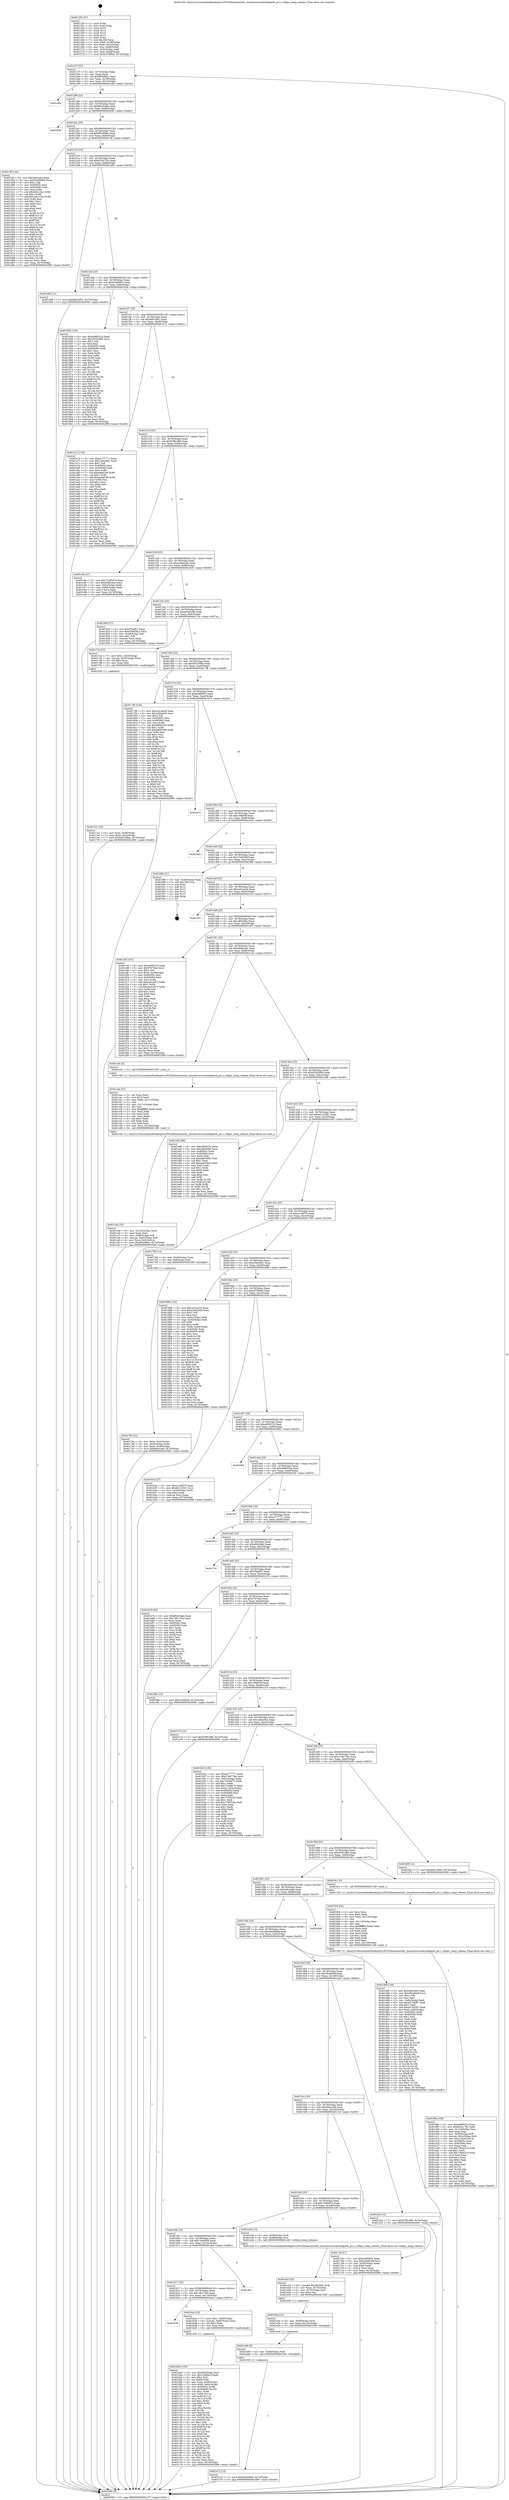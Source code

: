 digraph "0x401250" {
  label = "0x401250 (/mnt/c/Users/mathe/Desktop/tcc/POCII/binaries/extr_linuxdriverswatchdogwdt_pci.c_wdtpci_temp_release_Final-ollvm.out::main(0))"
  labelloc = "t"
  node[shape=record]

  Entry [label="",width=0.3,height=0.3,shape=circle,fillcolor=black,style=filled]
  "0x40127f" [label="{
     0x40127f [23]\l
     | [instrs]\l
     &nbsp;&nbsp;0x40127f \<+3\>: mov -0x74(%rbp),%eax\l
     &nbsp;&nbsp;0x401282 \<+2\>: mov %eax,%ecx\l
     &nbsp;&nbsp;0x401284 \<+6\>: sub $0x80f29091,%ecx\l
     &nbsp;&nbsp;0x40128a \<+3\>: mov %eax,-0x78(%rbp)\l
     &nbsp;&nbsp;0x40128d \<+3\>: mov %ecx,-0x7c(%rbp)\l
     &nbsp;&nbsp;0x401290 \<+6\>: je 0000000000401e8a \<main+0xc3a\>\l
  }"]
  "0x401e8a" [label="{
     0x401e8a\l
  }", style=dashed]
  "0x401296" [label="{
     0x401296 [22]\l
     | [instrs]\l
     &nbsp;&nbsp;0x401296 \<+5\>: jmp 000000000040129b \<main+0x4b\>\l
     &nbsp;&nbsp;0x40129b \<+3\>: mov -0x78(%rbp),%eax\l
     &nbsp;&nbsp;0x40129e \<+5\>: sub $0x86245abe,%eax\l
     &nbsp;&nbsp;0x4012a3 \<+3\>: mov %eax,-0x80(%rbp)\l
     &nbsp;&nbsp;0x4012a6 \<+6\>: je 000000000040203b \<main+0xdeb\>\l
  }"]
  Exit [label="",width=0.3,height=0.3,shape=circle,fillcolor=black,style=filled,peripheries=2]
  "0x40203b" [label="{
     0x40203b\l
  }", style=dashed]
  "0x4012ac" [label="{
     0x4012ac [25]\l
     | [instrs]\l
     &nbsp;&nbsp;0x4012ac \<+5\>: jmp 00000000004012b1 \<main+0x61\>\l
     &nbsp;&nbsp;0x4012b1 \<+3\>: mov -0x78(%rbp),%eax\l
     &nbsp;&nbsp;0x4012b4 \<+5\>: sub $0x8f3a096a,%eax\l
     &nbsp;&nbsp;0x4012b9 \<+6\>: mov %eax,-0x84(%rbp)\l
     &nbsp;&nbsp;0x4012bf \<+6\>: je 0000000000401cff \<main+0xaaf\>\l
  }"]
  "0x401e72" [label="{
     0x401e72 [12]\l
     | [instrs]\l
     &nbsp;&nbsp;0x401e72 \<+7\>: movl $0xd556306b,-0x74(%rbp)\l
     &nbsp;&nbsp;0x401e79 \<+5\>: jmp 0000000000402090 \<main+0xe40\>\l
  }"]
  "0x401cff" [label="{
     0x401cff [144]\l
     | [instrs]\l
     &nbsp;&nbsp;0x401cff \<+5\>: mov $0x3efc2ed4,%eax\l
     &nbsp;&nbsp;0x401d04 \<+5\>: mov $0x43e09b68,%ecx\l
     &nbsp;&nbsp;0x401d09 \<+2\>: mov $0x1,%dl\l
     &nbsp;&nbsp;0x401d0b \<+7\>: mov 0x40505c,%esi\l
     &nbsp;&nbsp;0x401d12 \<+7\>: mov 0x405060,%edi\l
     &nbsp;&nbsp;0x401d19 \<+3\>: mov %esi,%r8d\l
     &nbsp;&nbsp;0x401d1c \<+7\>: sub $0x24b1c2ec,%r8d\l
     &nbsp;&nbsp;0x401d23 \<+4\>: sub $0x1,%r8d\l
     &nbsp;&nbsp;0x401d27 \<+7\>: add $0x24b1c2ec,%r8d\l
     &nbsp;&nbsp;0x401d2e \<+4\>: imul %r8d,%esi\l
     &nbsp;&nbsp;0x401d32 \<+3\>: and $0x1,%esi\l
     &nbsp;&nbsp;0x401d35 \<+3\>: cmp $0x0,%esi\l
     &nbsp;&nbsp;0x401d38 \<+4\>: sete %r9b\l
     &nbsp;&nbsp;0x401d3c \<+3\>: cmp $0xa,%edi\l
     &nbsp;&nbsp;0x401d3f \<+4\>: setl %r10b\l
     &nbsp;&nbsp;0x401d43 \<+3\>: mov %r9b,%r11b\l
     &nbsp;&nbsp;0x401d46 \<+4\>: xor $0xff,%r11b\l
     &nbsp;&nbsp;0x401d4a \<+3\>: mov %r10b,%bl\l
     &nbsp;&nbsp;0x401d4d \<+3\>: xor $0xff,%bl\l
     &nbsp;&nbsp;0x401d50 \<+3\>: xor $0x1,%dl\l
     &nbsp;&nbsp;0x401d53 \<+3\>: mov %r11b,%r14b\l
     &nbsp;&nbsp;0x401d56 \<+4\>: and $0xff,%r14b\l
     &nbsp;&nbsp;0x401d5a \<+3\>: and %dl,%r9b\l
     &nbsp;&nbsp;0x401d5d \<+3\>: mov %bl,%r15b\l
     &nbsp;&nbsp;0x401d60 \<+4\>: and $0xff,%r15b\l
     &nbsp;&nbsp;0x401d64 \<+3\>: and %dl,%r10b\l
     &nbsp;&nbsp;0x401d67 \<+3\>: or %r9b,%r14b\l
     &nbsp;&nbsp;0x401d6a \<+3\>: or %r10b,%r15b\l
     &nbsp;&nbsp;0x401d6d \<+3\>: xor %r15b,%r14b\l
     &nbsp;&nbsp;0x401d70 \<+3\>: or %bl,%r11b\l
     &nbsp;&nbsp;0x401d73 \<+4\>: xor $0xff,%r11b\l
     &nbsp;&nbsp;0x401d77 \<+3\>: or $0x1,%dl\l
     &nbsp;&nbsp;0x401d7a \<+3\>: and %dl,%r11b\l
     &nbsp;&nbsp;0x401d7d \<+3\>: or %r11b,%r14b\l
     &nbsp;&nbsp;0x401d80 \<+4\>: test $0x1,%r14b\l
     &nbsp;&nbsp;0x401d84 \<+3\>: cmovne %ecx,%eax\l
     &nbsp;&nbsp;0x401d87 \<+3\>: mov %eax,-0x74(%rbp)\l
     &nbsp;&nbsp;0x401d8a \<+5\>: jmp 0000000000402090 \<main+0xe40\>\l
  }"]
  "0x4012c5" [label="{
     0x4012c5 [25]\l
     | [instrs]\l
     &nbsp;&nbsp;0x4012c5 \<+5\>: jmp 00000000004012ca \<main+0x7a\>\l
     &nbsp;&nbsp;0x4012ca \<+3\>: mov -0x78(%rbp),%eax\l
     &nbsp;&nbsp;0x4012cd \<+5\>: sub $0x923e17bc,%eax\l
     &nbsp;&nbsp;0x4012d2 \<+6\>: mov %eax,-0x88(%rbp)\l
     &nbsp;&nbsp;0x4012d8 \<+6\>: je 0000000000401a66 \<main+0x816\>\l
  }"]
  "0x401e69" [label="{
     0x401e69 [9]\l
     | [instrs]\l
     &nbsp;&nbsp;0x401e69 \<+4\>: mov -0x68(%rbp),%rdi\l
     &nbsp;&nbsp;0x401e6d \<+5\>: call 0000000000401030 \<free@plt\>\l
     | [calls]\l
     &nbsp;&nbsp;0x401030 \{1\} (unknown)\l
  }"]
  "0x401a66" [label="{
     0x401a66 [12]\l
     | [instrs]\l
     &nbsp;&nbsp;0x401a66 \<+7\>: movl $0x96916f01,-0x74(%rbp)\l
     &nbsp;&nbsp;0x401a6d \<+5\>: jmp 0000000000402090 \<main+0xe40\>\l
  }"]
  "0x4012de" [label="{
     0x4012de [25]\l
     | [instrs]\l
     &nbsp;&nbsp;0x4012de \<+5\>: jmp 00000000004012e3 \<main+0x93\>\l
     &nbsp;&nbsp;0x4012e3 \<+3\>: mov -0x78(%rbp),%eax\l
     &nbsp;&nbsp;0x4012e6 \<+5\>: sub $0x954658c3,%eax\l
     &nbsp;&nbsp;0x4012eb \<+6\>: mov %eax,-0x8c(%rbp)\l
     &nbsp;&nbsp;0x4012f1 \<+6\>: je 000000000040193b \<main+0x6eb\>\l
  }"]
  "0x401e5a" [label="{
     0x401e5a [15]\l
     | [instrs]\l
     &nbsp;&nbsp;0x401e5a \<+4\>: mov -0x58(%rbp),%rdi\l
     &nbsp;&nbsp;0x401e5e \<+6\>: mov %eax,-0x124(%rbp)\l
     &nbsp;&nbsp;0x401e64 \<+5\>: call 0000000000401030 \<free@plt\>\l
     | [calls]\l
     &nbsp;&nbsp;0x401030 \{1\} (unknown)\l
  }"]
  "0x40193b" [label="{
     0x40193b [134]\l
     | [instrs]\l
     &nbsp;&nbsp;0x40193b \<+5\>: mov $0xeb89552a,%eax\l
     &nbsp;&nbsp;0x401940 \<+5\>: mov $0x39301d83,%ecx\l
     &nbsp;&nbsp;0x401945 \<+2\>: mov $0x1,%dl\l
     &nbsp;&nbsp;0x401947 \<+2\>: xor %esi,%esi\l
     &nbsp;&nbsp;0x401949 \<+7\>: mov 0x40505c,%edi\l
     &nbsp;&nbsp;0x401950 \<+8\>: mov 0x405060,%r8d\l
     &nbsp;&nbsp;0x401958 \<+3\>: sub $0x1,%esi\l
     &nbsp;&nbsp;0x40195b \<+3\>: mov %edi,%r9d\l
     &nbsp;&nbsp;0x40195e \<+3\>: add %esi,%r9d\l
     &nbsp;&nbsp;0x401961 \<+4\>: imul %r9d,%edi\l
     &nbsp;&nbsp;0x401965 \<+3\>: and $0x1,%edi\l
     &nbsp;&nbsp;0x401968 \<+3\>: cmp $0x0,%edi\l
     &nbsp;&nbsp;0x40196b \<+4\>: sete %r10b\l
     &nbsp;&nbsp;0x40196f \<+4\>: cmp $0xa,%r8d\l
     &nbsp;&nbsp;0x401973 \<+4\>: setl %r11b\l
     &nbsp;&nbsp;0x401977 \<+3\>: mov %r10b,%bl\l
     &nbsp;&nbsp;0x40197a \<+3\>: xor $0xff,%bl\l
     &nbsp;&nbsp;0x40197d \<+3\>: mov %r11b,%r14b\l
     &nbsp;&nbsp;0x401980 \<+4\>: xor $0xff,%r14b\l
     &nbsp;&nbsp;0x401984 \<+3\>: xor $0x0,%dl\l
     &nbsp;&nbsp;0x401987 \<+3\>: mov %bl,%r15b\l
     &nbsp;&nbsp;0x40198a \<+4\>: and $0x0,%r15b\l
     &nbsp;&nbsp;0x40198e \<+3\>: and %dl,%r10b\l
     &nbsp;&nbsp;0x401991 \<+3\>: mov %r14b,%r12b\l
     &nbsp;&nbsp;0x401994 \<+4\>: and $0x0,%r12b\l
     &nbsp;&nbsp;0x401998 \<+3\>: and %dl,%r11b\l
     &nbsp;&nbsp;0x40199b \<+3\>: or %r10b,%r15b\l
     &nbsp;&nbsp;0x40199e \<+3\>: or %r11b,%r12b\l
     &nbsp;&nbsp;0x4019a1 \<+3\>: xor %r12b,%r15b\l
     &nbsp;&nbsp;0x4019a4 \<+3\>: or %r14b,%bl\l
     &nbsp;&nbsp;0x4019a7 \<+3\>: xor $0xff,%bl\l
     &nbsp;&nbsp;0x4019aa \<+3\>: or $0x0,%dl\l
     &nbsp;&nbsp;0x4019ad \<+2\>: and %dl,%bl\l
     &nbsp;&nbsp;0x4019af \<+3\>: or %bl,%r15b\l
     &nbsp;&nbsp;0x4019b2 \<+4\>: test $0x1,%r15b\l
     &nbsp;&nbsp;0x4019b6 \<+3\>: cmovne %ecx,%eax\l
     &nbsp;&nbsp;0x4019b9 \<+3\>: mov %eax,-0x74(%rbp)\l
     &nbsp;&nbsp;0x4019bc \<+5\>: jmp 0000000000402090 \<main+0xe40\>\l
  }"]
  "0x4012f7" [label="{
     0x4012f7 [25]\l
     | [instrs]\l
     &nbsp;&nbsp;0x4012f7 \<+5\>: jmp 00000000004012fc \<main+0xac\>\l
     &nbsp;&nbsp;0x4012fc \<+3\>: mov -0x78(%rbp),%eax\l
     &nbsp;&nbsp;0x4012ff \<+5\>: sub $0x96916f01,%eax\l
     &nbsp;&nbsp;0x401304 \<+6\>: mov %eax,-0x90(%rbp)\l
     &nbsp;&nbsp;0x40130a \<+6\>: je 0000000000401a72 \<main+0x822\>\l
  }"]
  "0x401e43" [label="{
     0x401e43 [23]\l
     | [instrs]\l
     &nbsp;&nbsp;0x401e43 \<+10\>: movabs $0x4030b6,%rdi\l
     &nbsp;&nbsp;0x401e4d \<+3\>: mov %eax,-0x70(%rbp)\l
     &nbsp;&nbsp;0x401e50 \<+3\>: mov -0x70(%rbp),%esi\l
     &nbsp;&nbsp;0x401e53 \<+2\>: mov $0x0,%al\l
     &nbsp;&nbsp;0x401e55 \<+5\>: call 0000000000401040 \<printf@plt\>\l
     | [calls]\l
     &nbsp;&nbsp;0x401040 \{1\} (unknown)\l
  }"]
  "0x401a72" [label="{
     0x401a72 [144]\l
     | [instrs]\l
     &nbsp;&nbsp;0x401a72 \<+5\>: mov $0xec777771,%eax\l
     &nbsp;&nbsp;0x401a77 \<+5\>: mov $0x1a82e0e2,%ecx\l
     &nbsp;&nbsp;0x401a7c \<+2\>: mov $0x1,%dl\l
     &nbsp;&nbsp;0x401a7e \<+7\>: mov 0x40505c,%esi\l
     &nbsp;&nbsp;0x401a85 \<+7\>: mov 0x405060,%edi\l
     &nbsp;&nbsp;0x401a8c \<+3\>: mov %esi,%r8d\l
     &nbsp;&nbsp;0x401a8f \<+7\>: sub $0xadeaf1e8,%r8d\l
     &nbsp;&nbsp;0x401a96 \<+4\>: sub $0x1,%r8d\l
     &nbsp;&nbsp;0x401a9a \<+7\>: add $0xadeaf1e8,%r8d\l
     &nbsp;&nbsp;0x401aa1 \<+4\>: imul %r8d,%esi\l
     &nbsp;&nbsp;0x401aa5 \<+3\>: and $0x1,%esi\l
     &nbsp;&nbsp;0x401aa8 \<+3\>: cmp $0x0,%esi\l
     &nbsp;&nbsp;0x401aab \<+4\>: sete %r9b\l
     &nbsp;&nbsp;0x401aaf \<+3\>: cmp $0xa,%edi\l
     &nbsp;&nbsp;0x401ab2 \<+4\>: setl %r10b\l
     &nbsp;&nbsp;0x401ab6 \<+3\>: mov %r9b,%r11b\l
     &nbsp;&nbsp;0x401ab9 \<+4\>: xor $0xff,%r11b\l
     &nbsp;&nbsp;0x401abd \<+3\>: mov %r10b,%bl\l
     &nbsp;&nbsp;0x401ac0 \<+3\>: xor $0xff,%bl\l
     &nbsp;&nbsp;0x401ac3 \<+3\>: xor $0x1,%dl\l
     &nbsp;&nbsp;0x401ac6 \<+3\>: mov %r11b,%r14b\l
     &nbsp;&nbsp;0x401ac9 \<+4\>: and $0xff,%r14b\l
     &nbsp;&nbsp;0x401acd \<+3\>: and %dl,%r9b\l
     &nbsp;&nbsp;0x401ad0 \<+3\>: mov %bl,%r15b\l
     &nbsp;&nbsp;0x401ad3 \<+4\>: and $0xff,%r15b\l
     &nbsp;&nbsp;0x401ad7 \<+3\>: and %dl,%r10b\l
     &nbsp;&nbsp;0x401ada \<+3\>: or %r9b,%r14b\l
     &nbsp;&nbsp;0x401add \<+3\>: or %r10b,%r15b\l
     &nbsp;&nbsp;0x401ae0 \<+3\>: xor %r15b,%r14b\l
     &nbsp;&nbsp;0x401ae3 \<+3\>: or %bl,%r11b\l
     &nbsp;&nbsp;0x401ae6 \<+4\>: xor $0xff,%r11b\l
     &nbsp;&nbsp;0x401aea \<+3\>: or $0x1,%dl\l
     &nbsp;&nbsp;0x401aed \<+3\>: and %dl,%r11b\l
     &nbsp;&nbsp;0x401af0 \<+3\>: or %r11b,%r14b\l
     &nbsp;&nbsp;0x401af3 \<+4\>: test $0x1,%r14b\l
     &nbsp;&nbsp;0x401af7 \<+3\>: cmovne %ecx,%eax\l
     &nbsp;&nbsp;0x401afa \<+3\>: mov %eax,-0x74(%rbp)\l
     &nbsp;&nbsp;0x401afd \<+5\>: jmp 0000000000402090 \<main+0xe40\>\l
  }"]
  "0x401310" [label="{
     0x401310 [25]\l
     | [instrs]\l
     &nbsp;&nbsp;0x401310 \<+5\>: jmp 0000000000401315 \<main+0xc5\>\l
     &nbsp;&nbsp;0x401315 \<+3\>: mov -0x78(%rbp),%eax\l
     &nbsp;&nbsp;0x401318 \<+5\>: sub $0x97f81d96,%eax\l
     &nbsp;&nbsp;0x40131d \<+6\>: mov %eax,-0x94(%rbp)\l
     &nbsp;&nbsp;0x401323 \<+6\>: je 0000000000401c8a \<main+0xa3a\>\l
  }"]
  "0x401cde" [label="{
     0x401cde [33]\l
     | [instrs]\l
     &nbsp;&nbsp;0x401cde \<+6\>: mov -0x120(%rbp),%ecx\l
     &nbsp;&nbsp;0x401ce4 \<+3\>: imul %eax,%ecx\l
     &nbsp;&nbsp;0x401ce7 \<+4\>: mov -0x68(%rbp),%r8\l
     &nbsp;&nbsp;0x401ceb \<+4\>: movslq -0x6c(%rbp),%r9\l
     &nbsp;&nbsp;0x401cef \<+4\>: mov %ecx,(%r8,%r9,4)\l
     &nbsp;&nbsp;0x401cf3 \<+7\>: movl $0x8f3a096a,-0x74(%rbp)\l
     &nbsp;&nbsp;0x401cfa \<+5\>: jmp 0000000000402090 \<main+0xe40\>\l
  }"]
  "0x401c8a" [label="{
     0x401c8a [27]\l
     | [instrs]\l
     &nbsp;&nbsp;0x401c8a \<+5\>: mov $0x72c80d79,%eax\l
     &nbsp;&nbsp;0x401c8f \<+5\>: mov $0xd0d0cece,%ecx\l
     &nbsp;&nbsp;0x401c94 \<+3\>: mov -0x6c(%rbp),%edx\l
     &nbsp;&nbsp;0x401c97 \<+3\>: cmp -0x60(%rbp),%edx\l
     &nbsp;&nbsp;0x401c9a \<+3\>: cmovl %ecx,%eax\l
     &nbsp;&nbsp;0x401c9d \<+3\>: mov %eax,-0x74(%rbp)\l
     &nbsp;&nbsp;0x401ca0 \<+5\>: jmp 0000000000402090 \<main+0xe40\>\l
  }"]
  "0x401329" [label="{
     0x401329 [25]\l
     | [instrs]\l
     &nbsp;&nbsp;0x401329 \<+5\>: jmp 000000000040132e \<main+0xde\>\l
     &nbsp;&nbsp;0x40132e \<+3\>: mov -0x78(%rbp),%eax\l
     &nbsp;&nbsp;0x401331 \<+5\>: sub $0xa16b43d5,%eax\l
     &nbsp;&nbsp;0x401336 \<+6\>: mov %eax,-0x98(%rbp)\l
     &nbsp;&nbsp;0x40133c \<+6\>: je 0000000000401920 \<main+0x6d0\>\l
  }"]
  "0x401caa" [label="{
     0x401caa [52]\l
     | [instrs]\l
     &nbsp;&nbsp;0x401caa \<+2\>: xor %ecx,%ecx\l
     &nbsp;&nbsp;0x401cac \<+5\>: mov $0x2,%edx\l
     &nbsp;&nbsp;0x401cb1 \<+6\>: mov %edx,-0x11c(%rbp)\l
     &nbsp;&nbsp;0x401cb7 \<+1\>: cltd\l
     &nbsp;&nbsp;0x401cb8 \<+6\>: mov -0x11c(%rbp),%esi\l
     &nbsp;&nbsp;0x401cbe \<+2\>: idiv %esi\l
     &nbsp;&nbsp;0x401cc0 \<+6\>: imul $0xfffffffe,%edx,%edx\l
     &nbsp;&nbsp;0x401cc6 \<+2\>: mov %ecx,%edi\l
     &nbsp;&nbsp;0x401cc8 \<+2\>: sub %edx,%edi\l
     &nbsp;&nbsp;0x401cca \<+2\>: mov %ecx,%edx\l
     &nbsp;&nbsp;0x401ccc \<+3\>: sub $0x1,%edx\l
     &nbsp;&nbsp;0x401ccf \<+2\>: add %edx,%edi\l
     &nbsp;&nbsp;0x401cd1 \<+2\>: sub %edi,%ecx\l
     &nbsp;&nbsp;0x401cd3 \<+6\>: mov %ecx,-0x120(%rbp)\l
     &nbsp;&nbsp;0x401cd9 \<+5\>: call 0000000000401160 \<next_i\>\l
     | [calls]\l
     &nbsp;&nbsp;0x401160 \{1\} (/mnt/c/Users/mathe/Desktop/tcc/POCII/binaries/extr_linuxdriverswatchdogwdt_pci.c_wdtpci_temp_release_Final-ollvm.out::next_i)\l
  }"]
  "0x401920" [label="{
     0x401920 [27]\l
     | [instrs]\l
     &nbsp;&nbsp;0x401920 \<+5\>: mov $0xf7fabfb7,%eax\l
     &nbsp;&nbsp;0x401925 \<+5\>: mov $0x954658c3,%ecx\l
     &nbsp;&nbsp;0x40192a \<+3\>: mov -0x29(%rbp),%dl\l
     &nbsp;&nbsp;0x40192d \<+3\>: test $0x1,%dl\l
     &nbsp;&nbsp;0x401930 \<+3\>: cmovne %ecx,%eax\l
     &nbsp;&nbsp;0x401933 \<+3\>: mov %eax,-0x74(%rbp)\l
     &nbsp;&nbsp;0x401936 \<+5\>: jmp 0000000000402090 \<main+0xe40\>\l
  }"]
  "0x401342" [label="{
     0x401342 [25]\l
     | [instrs]\l
     &nbsp;&nbsp;0x401342 \<+5\>: jmp 0000000000401347 \<main+0xf7\>\l
     &nbsp;&nbsp;0x401347 \<+3\>: mov -0x78(%rbp),%eax\l
     &nbsp;&nbsp;0x40134a \<+5\>: sub $0xac0e81d8,%eax\l
     &nbsp;&nbsp;0x40134f \<+6\>: mov %eax,-0x9c(%rbp)\l
     &nbsp;&nbsp;0x401355 \<+6\>: je 00000000004017ca \<main+0x57a\>\l
  }"]
  "0x401be5" [label="{
     0x401be5 [153]\l
     | [instrs]\l
     &nbsp;&nbsp;0x401be5 \<+5\>: mov $0x86245abe,%ecx\l
     &nbsp;&nbsp;0x401bea \<+5\>: mov $0x1568dccf,%edx\l
     &nbsp;&nbsp;0x401bef \<+3\>: mov $0x1,%sil\l
     &nbsp;&nbsp;0x401bf2 \<+3\>: xor %r8d,%r8d\l
     &nbsp;&nbsp;0x401bf5 \<+4\>: mov %rax,-0x68(%rbp)\l
     &nbsp;&nbsp;0x401bf9 \<+7\>: movl $0x0,-0x6c(%rbp)\l
     &nbsp;&nbsp;0x401c00 \<+8\>: mov 0x40505c,%r9d\l
     &nbsp;&nbsp;0x401c08 \<+8\>: mov 0x405060,%r10d\l
     &nbsp;&nbsp;0x401c10 \<+4\>: sub $0x1,%r8d\l
     &nbsp;&nbsp;0x401c14 \<+3\>: mov %r9d,%r11d\l
     &nbsp;&nbsp;0x401c17 \<+3\>: add %r8d,%r11d\l
     &nbsp;&nbsp;0x401c1a \<+4\>: imul %r11d,%r9d\l
     &nbsp;&nbsp;0x401c1e \<+4\>: and $0x1,%r9d\l
     &nbsp;&nbsp;0x401c22 \<+4\>: cmp $0x0,%r9d\l
     &nbsp;&nbsp;0x401c26 \<+3\>: sete %bl\l
     &nbsp;&nbsp;0x401c29 \<+4\>: cmp $0xa,%r10d\l
     &nbsp;&nbsp;0x401c2d \<+4\>: setl %r14b\l
     &nbsp;&nbsp;0x401c31 \<+3\>: mov %bl,%r15b\l
     &nbsp;&nbsp;0x401c34 \<+4\>: xor $0xff,%r15b\l
     &nbsp;&nbsp;0x401c38 \<+3\>: mov %r14b,%r12b\l
     &nbsp;&nbsp;0x401c3b \<+4\>: xor $0xff,%r12b\l
     &nbsp;&nbsp;0x401c3f \<+4\>: xor $0x1,%sil\l
     &nbsp;&nbsp;0x401c43 \<+3\>: mov %r15b,%r13b\l
     &nbsp;&nbsp;0x401c46 \<+4\>: and $0xff,%r13b\l
     &nbsp;&nbsp;0x401c4a \<+3\>: and %sil,%bl\l
     &nbsp;&nbsp;0x401c4d \<+3\>: mov %r12b,%al\l
     &nbsp;&nbsp;0x401c50 \<+2\>: and $0xff,%al\l
     &nbsp;&nbsp;0x401c52 \<+3\>: and %sil,%r14b\l
     &nbsp;&nbsp;0x401c55 \<+3\>: or %bl,%r13b\l
     &nbsp;&nbsp;0x401c58 \<+3\>: or %r14b,%al\l
     &nbsp;&nbsp;0x401c5b \<+3\>: xor %al,%r13b\l
     &nbsp;&nbsp;0x401c5e \<+3\>: or %r12b,%r15b\l
     &nbsp;&nbsp;0x401c61 \<+4\>: xor $0xff,%r15b\l
     &nbsp;&nbsp;0x401c65 \<+4\>: or $0x1,%sil\l
     &nbsp;&nbsp;0x401c69 \<+3\>: and %sil,%r15b\l
     &nbsp;&nbsp;0x401c6c \<+3\>: or %r15b,%r13b\l
     &nbsp;&nbsp;0x401c6f \<+4\>: test $0x1,%r13b\l
     &nbsp;&nbsp;0x401c73 \<+3\>: cmovne %edx,%ecx\l
     &nbsp;&nbsp;0x401c76 \<+3\>: mov %ecx,-0x74(%rbp)\l
     &nbsp;&nbsp;0x401c79 \<+5\>: jmp 0000000000402090 \<main+0xe40\>\l
  }"]
  "0x4017ca" [label="{
     0x4017ca [23]\l
     | [instrs]\l
     &nbsp;&nbsp;0x4017ca \<+7\>: movl $0x1,-0x50(%rbp)\l
     &nbsp;&nbsp;0x4017d1 \<+4\>: movslq -0x50(%rbp),%rax\l
     &nbsp;&nbsp;0x4017d5 \<+4\>: shl $0x2,%rax\l
     &nbsp;&nbsp;0x4017d9 \<+3\>: mov %rax,%rdi\l
     &nbsp;&nbsp;0x4017dc \<+5\>: call 0000000000401050 \<malloc@plt\>\l
     | [calls]\l
     &nbsp;&nbsp;0x401050 \{1\} (unknown)\l
  }"]
  "0x40135b" [label="{
     0x40135b [25]\l
     | [instrs]\l
     &nbsp;&nbsp;0x40135b \<+5\>: jmp 0000000000401360 \<main+0x110\>\l
     &nbsp;&nbsp;0x401360 \<+3\>: mov -0x78(%rbp),%eax\l
     &nbsp;&nbsp;0x401363 \<+5\>: sub $0xbd51589a,%eax\l
     &nbsp;&nbsp;0x401368 \<+6\>: mov %eax,-0xa0(%rbp)\l
     &nbsp;&nbsp;0x40136e \<+6\>: je 00000000004017f8 \<main+0x5a8\>\l
  }"]
  "0x401630" [label="{
     0x401630\l
  }", style=dashed]
  "0x4017f8" [label="{
     0x4017f8 [144]\l
     | [instrs]\l
     &nbsp;&nbsp;0x4017f8 \<+5\>: mov $0xca51ae34,%eax\l
     &nbsp;&nbsp;0x4017fd \<+5\>: mov $0xe2bbcb43,%ecx\l
     &nbsp;&nbsp;0x401802 \<+2\>: mov $0x1,%dl\l
     &nbsp;&nbsp;0x401804 \<+7\>: mov 0x40505c,%esi\l
     &nbsp;&nbsp;0x40180b \<+7\>: mov 0x405060,%edi\l
     &nbsp;&nbsp;0x401812 \<+3\>: mov %esi,%r8d\l
     &nbsp;&nbsp;0x401815 \<+7\>: sub $0xb8f36189,%r8d\l
     &nbsp;&nbsp;0x40181c \<+4\>: sub $0x1,%r8d\l
     &nbsp;&nbsp;0x401820 \<+7\>: add $0xb8f36189,%r8d\l
     &nbsp;&nbsp;0x401827 \<+4\>: imul %r8d,%esi\l
     &nbsp;&nbsp;0x40182b \<+3\>: and $0x1,%esi\l
     &nbsp;&nbsp;0x40182e \<+3\>: cmp $0x0,%esi\l
     &nbsp;&nbsp;0x401831 \<+4\>: sete %r9b\l
     &nbsp;&nbsp;0x401835 \<+3\>: cmp $0xa,%edi\l
     &nbsp;&nbsp;0x401838 \<+4\>: setl %r10b\l
     &nbsp;&nbsp;0x40183c \<+3\>: mov %r9b,%r11b\l
     &nbsp;&nbsp;0x40183f \<+4\>: xor $0xff,%r11b\l
     &nbsp;&nbsp;0x401843 \<+3\>: mov %r10b,%bl\l
     &nbsp;&nbsp;0x401846 \<+3\>: xor $0xff,%bl\l
     &nbsp;&nbsp;0x401849 \<+3\>: xor $0x0,%dl\l
     &nbsp;&nbsp;0x40184c \<+3\>: mov %r11b,%r14b\l
     &nbsp;&nbsp;0x40184f \<+4\>: and $0x0,%r14b\l
     &nbsp;&nbsp;0x401853 \<+3\>: and %dl,%r9b\l
     &nbsp;&nbsp;0x401856 \<+3\>: mov %bl,%r15b\l
     &nbsp;&nbsp;0x401859 \<+4\>: and $0x0,%r15b\l
     &nbsp;&nbsp;0x40185d \<+3\>: and %dl,%r10b\l
     &nbsp;&nbsp;0x401860 \<+3\>: or %r9b,%r14b\l
     &nbsp;&nbsp;0x401863 \<+3\>: or %r10b,%r15b\l
     &nbsp;&nbsp;0x401866 \<+3\>: xor %r15b,%r14b\l
     &nbsp;&nbsp;0x401869 \<+3\>: or %bl,%r11b\l
     &nbsp;&nbsp;0x40186c \<+4\>: xor $0xff,%r11b\l
     &nbsp;&nbsp;0x401870 \<+3\>: or $0x0,%dl\l
     &nbsp;&nbsp;0x401873 \<+3\>: and %dl,%r11b\l
     &nbsp;&nbsp;0x401876 \<+3\>: or %r11b,%r14b\l
     &nbsp;&nbsp;0x401879 \<+4\>: test $0x1,%r14b\l
     &nbsp;&nbsp;0x40187d \<+3\>: cmovne %ecx,%eax\l
     &nbsp;&nbsp;0x401880 \<+3\>: mov %eax,-0x74(%rbp)\l
     &nbsp;&nbsp;0x401883 \<+5\>: jmp 0000000000402090 \<main+0xe40\>\l
  }"]
  "0x401374" [label="{
     0x401374 [25]\l
     | [instrs]\l
     &nbsp;&nbsp;0x401374 \<+5\>: jmp 0000000000401379 \<main+0x129\>\l
     &nbsp;&nbsp;0x401379 \<+3\>: mov -0x78(%rbp),%eax\l
     &nbsp;&nbsp;0x40137c \<+5\>: sub $0xbe9f9602,%eax\l
     &nbsp;&nbsp;0x401381 \<+6\>: mov %eax,-0xa4(%rbp)\l
     &nbsp;&nbsp;0x401387 \<+6\>: je 0000000000401e7e \<main+0xc2e\>\l
  }"]
  "0x401bce" [label="{
     0x401bce [23]\l
     | [instrs]\l
     &nbsp;&nbsp;0x401bce \<+7\>: movl $0x1,-0x60(%rbp)\l
     &nbsp;&nbsp;0x401bd5 \<+4\>: movslq -0x60(%rbp),%rax\l
     &nbsp;&nbsp;0x401bd9 \<+4\>: shl $0x2,%rax\l
     &nbsp;&nbsp;0x401bdd \<+3\>: mov %rax,%rdi\l
     &nbsp;&nbsp;0x401be0 \<+5\>: call 0000000000401050 \<malloc@plt\>\l
     | [calls]\l
     &nbsp;&nbsp;0x401050 \{1\} (unknown)\l
  }"]
  "0x401e7e" [label="{
     0x401e7e\l
  }", style=dashed]
  "0x40138d" [label="{
     0x40138d [25]\l
     | [instrs]\l
     &nbsp;&nbsp;0x40138d \<+5\>: jmp 0000000000401392 \<main+0x142\>\l
     &nbsp;&nbsp;0x401392 \<+3\>: mov -0x78(%rbp),%eax\l
     &nbsp;&nbsp;0x401395 \<+5\>: sub $0xc3f8dbff,%eax\l
     &nbsp;&nbsp;0x40139a \<+6\>: mov %eax,-0xa8(%rbp)\l
     &nbsp;&nbsp;0x4013a0 \<+6\>: je 00000000004016e5 \<main+0x495\>\l
  }"]
  "0x401617" [label="{
     0x401617 [25]\l
     | [instrs]\l
     &nbsp;&nbsp;0x401617 \<+5\>: jmp 000000000040161c \<main+0x3cc\>\l
     &nbsp;&nbsp;0x40161c \<+3\>: mov -0x78(%rbp),%eax\l
     &nbsp;&nbsp;0x40161f \<+5\>: sub $0x78b17f2a,%eax\l
     &nbsp;&nbsp;0x401624 \<+6\>: mov %eax,-0x110(%rbp)\l
     &nbsp;&nbsp;0x40162a \<+6\>: je 0000000000401bce \<main+0x97e\>\l
  }"]
  "0x4016e5" [label="{
     0x4016e5\l
  }", style=dashed]
  "0x4013a6" [label="{
     0x4013a6 [25]\l
     | [instrs]\l
     &nbsp;&nbsp;0x4013a6 \<+5\>: jmp 00000000004013ab \<main+0x15b\>\l
     &nbsp;&nbsp;0x4013ab \<+3\>: mov -0x78(%rbp),%eax\l
     &nbsp;&nbsp;0x4013ae \<+5\>: sub $0xc7a592bf,%eax\l
     &nbsp;&nbsp;0x4013b3 \<+6\>: mov %eax,-0xac(%rbp)\l
     &nbsp;&nbsp;0x4013b9 \<+6\>: je 0000000000401f96 \<main+0xd46\>\l
  }"]
  "0x401fab" [label="{
     0x401fab\l
  }", style=dashed]
  "0x401f96" [label="{
     0x401f96 [21]\l
     | [instrs]\l
     &nbsp;&nbsp;0x401f96 \<+3\>: mov -0x38(%rbp),%eax\l
     &nbsp;&nbsp;0x401f99 \<+7\>: add $0x108,%rsp\l
     &nbsp;&nbsp;0x401fa0 \<+1\>: pop %rbx\l
     &nbsp;&nbsp;0x401fa1 \<+2\>: pop %r12\l
     &nbsp;&nbsp;0x401fa3 \<+2\>: pop %r13\l
     &nbsp;&nbsp;0x401fa5 \<+2\>: pop %r14\l
     &nbsp;&nbsp;0x401fa7 \<+2\>: pop %r15\l
     &nbsp;&nbsp;0x401fa9 \<+1\>: pop %rbp\l
     &nbsp;&nbsp;0x401faa \<+1\>: ret\l
  }"]
  "0x4013bf" [label="{
     0x4013bf [25]\l
     | [instrs]\l
     &nbsp;&nbsp;0x4013bf \<+5\>: jmp 00000000004013c4 \<main+0x174\>\l
     &nbsp;&nbsp;0x4013c4 \<+3\>: mov -0x78(%rbp),%eax\l
     &nbsp;&nbsp;0x4013c7 \<+5\>: sub $0xca51ae34,%eax\l
     &nbsp;&nbsp;0x4013cc \<+6\>: mov %eax,-0xb0(%rbp)\l
     &nbsp;&nbsp;0x4013d2 \<+6\>: je 0000000000401fc3 \<main+0xd73\>\l
  }"]
  "0x4015fe" [label="{
     0x4015fe [25]\l
     | [instrs]\l
     &nbsp;&nbsp;0x4015fe \<+5\>: jmp 0000000000401603 \<main+0x3b3\>\l
     &nbsp;&nbsp;0x401603 \<+3\>: mov -0x78(%rbp),%eax\l
     &nbsp;&nbsp;0x401606 \<+5\>: sub $0x73699f36,%eax\l
     &nbsp;&nbsp;0x40160b \<+6\>: mov %eax,-0x10c(%rbp)\l
     &nbsp;&nbsp;0x401611 \<+6\>: je 0000000000401fab \<main+0xd5b\>\l
  }"]
  "0x401fc3" [label="{
     0x401fc3\l
  }", style=dashed]
  "0x4013d8" [label="{
     0x4013d8 [25]\l
     | [instrs]\l
     &nbsp;&nbsp;0x4013d8 \<+5\>: jmp 00000000004013dd \<main+0x18d\>\l
     &nbsp;&nbsp;0x4013dd \<+3\>: mov -0x78(%rbp),%eax\l
     &nbsp;&nbsp;0x4013e0 \<+5\>: sub $0xcdf3298a,%eax\l
     &nbsp;&nbsp;0x4013e5 \<+6\>: mov %eax,-0xb4(%rbp)\l
     &nbsp;&nbsp;0x4013eb \<+6\>: je 0000000000401ef3 \<main+0xca3\>\l
  }"]
  "0x401e36" [label="{
     0x401e36 [13]\l
     | [instrs]\l
     &nbsp;&nbsp;0x401e36 \<+4\>: mov -0x58(%rbp),%rdi\l
     &nbsp;&nbsp;0x401e3a \<+4\>: mov -0x68(%rbp),%rsi\l
     &nbsp;&nbsp;0x401e3e \<+5\>: call 0000000000401240 \<wdtpci_temp_release\>\l
     | [calls]\l
     &nbsp;&nbsp;0x401240 \{1\} (/mnt/c/Users/mathe/Desktop/tcc/POCII/binaries/extr_linuxdriverswatchdogwdt_pci.c_wdtpci_temp_release_Final-ollvm.out::wdtpci_temp_release)\l
  }"]
  "0x401ef3" [label="{
     0x401ef3 [151]\l
     | [instrs]\l
     &nbsp;&nbsp;0x401ef3 \<+5\>: mov $0xe4f5021b,%eax\l
     &nbsp;&nbsp;0x401ef8 \<+5\>: mov $0x97670ee,%ecx\l
     &nbsp;&nbsp;0x401efd \<+2\>: mov $0x1,%dl\l
     &nbsp;&nbsp;0x401eff \<+7\>: movl $0x0,-0x38(%rbp)\l
     &nbsp;&nbsp;0x401f06 \<+7\>: mov 0x40505c,%esi\l
     &nbsp;&nbsp;0x401f0d \<+7\>: mov 0x405060,%edi\l
     &nbsp;&nbsp;0x401f14 \<+3\>: mov %esi,%r8d\l
     &nbsp;&nbsp;0x401f17 \<+7\>: add $0xa4a1e673,%r8d\l
     &nbsp;&nbsp;0x401f1e \<+4\>: sub $0x1,%r8d\l
     &nbsp;&nbsp;0x401f22 \<+7\>: sub $0xa4a1e673,%r8d\l
     &nbsp;&nbsp;0x401f29 \<+4\>: imul %r8d,%esi\l
     &nbsp;&nbsp;0x401f2d \<+3\>: and $0x1,%esi\l
     &nbsp;&nbsp;0x401f30 \<+3\>: cmp $0x0,%esi\l
     &nbsp;&nbsp;0x401f33 \<+4\>: sete %r9b\l
     &nbsp;&nbsp;0x401f37 \<+3\>: cmp $0xa,%edi\l
     &nbsp;&nbsp;0x401f3a \<+4\>: setl %r10b\l
     &nbsp;&nbsp;0x401f3e \<+3\>: mov %r9b,%r11b\l
     &nbsp;&nbsp;0x401f41 \<+4\>: xor $0xff,%r11b\l
     &nbsp;&nbsp;0x401f45 \<+3\>: mov %r10b,%bl\l
     &nbsp;&nbsp;0x401f48 \<+3\>: xor $0xff,%bl\l
     &nbsp;&nbsp;0x401f4b \<+3\>: xor $0x1,%dl\l
     &nbsp;&nbsp;0x401f4e \<+3\>: mov %r11b,%r14b\l
     &nbsp;&nbsp;0x401f51 \<+4\>: and $0xff,%r14b\l
     &nbsp;&nbsp;0x401f55 \<+3\>: and %dl,%r9b\l
     &nbsp;&nbsp;0x401f58 \<+3\>: mov %bl,%r15b\l
     &nbsp;&nbsp;0x401f5b \<+4\>: and $0xff,%r15b\l
     &nbsp;&nbsp;0x401f5f \<+3\>: and %dl,%r10b\l
     &nbsp;&nbsp;0x401f62 \<+3\>: or %r9b,%r14b\l
     &nbsp;&nbsp;0x401f65 \<+3\>: or %r10b,%r15b\l
     &nbsp;&nbsp;0x401f68 \<+3\>: xor %r15b,%r14b\l
     &nbsp;&nbsp;0x401f6b \<+3\>: or %bl,%r11b\l
     &nbsp;&nbsp;0x401f6e \<+4\>: xor $0xff,%r11b\l
     &nbsp;&nbsp;0x401f72 \<+3\>: or $0x1,%dl\l
     &nbsp;&nbsp;0x401f75 \<+3\>: and %dl,%r11b\l
     &nbsp;&nbsp;0x401f78 \<+3\>: or %r11b,%r14b\l
     &nbsp;&nbsp;0x401f7b \<+4\>: test $0x1,%r14b\l
     &nbsp;&nbsp;0x401f7f \<+3\>: cmovne %ecx,%eax\l
     &nbsp;&nbsp;0x401f82 \<+3\>: mov %eax,-0x74(%rbp)\l
     &nbsp;&nbsp;0x401f85 \<+5\>: jmp 0000000000402090 \<main+0xe40\>\l
  }"]
  "0x4013f1" [label="{
     0x4013f1 [25]\l
     | [instrs]\l
     &nbsp;&nbsp;0x4013f1 \<+5\>: jmp 00000000004013f6 \<main+0x1a6\>\l
     &nbsp;&nbsp;0x4013f6 \<+3\>: mov -0x78(%rbp),%eax\l
     &nbsp;&nbsp;0x4013f9 \<+5\>: sub $0xd0d0cece,%eax\l
     &nbsp;&nbsp;0x4013fe \<+6\>: mov %eax,-0xb8(%rbp)\l
     &nbsp;&nbsp;0x401404 \<+6\>: je 0000000000401ca5 \<main+0xa55\>\l
  }"]
  "0x4019fa" [label="{
     0x4019fa [108]\l
     | [instrs]\l
     &nbsp;&nbsp;0x4019fa \<+5\>: mov $0xeb89552a,%ecx\l
     &nbsp;&nbsp;0x4019ff \<+5\>: mov $0x923e17bc,%edx\l
     &nbsp;&nbsp;0x401a04 \<+6\>: mov -0x118(%rbp),%esi\l
     &nbsp;&nbsp;0x401a0a \<+3\>: imul %eax,%esi\l
     &nbsp;&nbsp;0x401a0d \<+4\>: mov -0x58(%rbp),%r8\l
     &nbsp;&nbsp;0x401a11 \<+4\>: movslq -0x5c(%rbp),%r9\l
     &nbsp;&nbsp;0x401a15 \<+4\>: mov %esi,(%r8,%r9,4)\l
     &nbsp;&nbsp;0x401a19 \<+7\>: mov 0x40505c,%eax\l
     &nbsp;&nbsp;0x401a20 \<+7\>: mov 0x405060,%esi\l
     &nbsp;&nbsp;0x401a27 \<+2\>: mov %eax,%edi\l
     &nbsp;&nbsp;0x401a29 \<+6\>: sub $0x73bae224,%edi\l
     &nbsp;&nbsp;0x401a2f \<+3\>: sub $0x1,%edi\l
     &nbsp;&nbsp;0x401a32 \<+6\>: add $0x73bae224,%edi\l
     &nbsp;&nbsp;0x401a38 \<+3\>: imul %edi,%eax\l
     &nbsp;&nbsp;0x401a3b \<+3\>: and $0x1,%eax\l
     &nbsp;&nbsp;0x401a3e \<+3\>: cmp $0x0,%eax\l
     &nbsp;&nbsp;0x401a41 \<+4\>: sete %r10b\l
     &nbsp;&nbsp;0x401a45 \<+3\>: cmp $0xa,%esi\l
     &nbsp;&nbsp;0x401a48 \<+4\>: setl %r11b\l
     &nbsp;&nbsp;0x401a4c \<+3\>: mov %r10b,%bl\l
     &nbsp;&nbsp;0x401a4f \<+3\>: and %r11b,%bl\l
     &nbsp;&nbsp;0x401a52 \<+3\>: xor %r11b,%r10b\l
     &nbsp;&nbsp;0x401a55 \<+3\>: or %r10b,%bl\l
     &nbsp;&nbsp;0x401a58 \<+3\>: test $0x1,%bl\l
     &nbsp;&nbsp;0x401a5b \<+3\>: cmovne %edx,%ecx\l
     &nbsp;&nbsp;0x401a5e \<+3\>: mov %ecx,-0x74(%rbp)\l
     &nbsp;&nbsp;0x401a61 \<+5\>: jmp 0000000000402090 \<main+0xe40\>\l
  }"]
  "0x401ca5" [label="{
     0x401ca5 [5]\l
     | [instrs]\l
     &nbsp;&nbsp;0x401ca5 \<+5\>: call 0000000000401160 \<next_i\>\l
     | [calls]\l
     &nbsp;&nbsp;0x401160 \{1\} (/mnt/c/Users/mathe/Desktop/tcc/POCII/binaries/extr_linuxdriverswatchdogwdt_pci.c_wdtpci_temp_release_Final-ollvm.out::next_i)\l
  }"]
  "0x40140a" [label="{
     0x40140a [25]\l
     | [instrs]\l
     &nbsp;&nbsp;0x40140a \<+5\>: jmp 000000000040140f \<main+0x1bf\>\l
     &nbsp;&nbsp;0x40140f \<+3\>: mov -0x78(%rbp),%eax\l
     &nbsp;&nbsp;0x401412 \<+5\>: sub $0xd556306b,%eax\l
     &nbsp;&nbsp;0x401417 \<+6\>: mov %eax,-0xbc(%rbp)\l
     &nbsp;&nbsp;0x40141d \<+6\>: je 0000000000401e9b \<main+0xc4b\>\l
  }"]
  "0x4019c6" [label="{
     0x4019c6 [52]\l
     | [instrs]\l
     &nbsp;&nbsp;0x4019c6 \<+2\>: xor %ecx,%ecx\l
     &nbsp;&nbsp;0x4019c8 \<+5\>: mov $0x2,%edx\l
     &nbsp;&nbsp;0x4019cd \<+6\>: mov %edx,-0x114(%rbp)\l
     &nbsp;&nbsp;0x4019d3 \<+1\>: cltd\l
     &nbsp;&nbsp;0x4019d4 \<+6\>: mov -0x114(%rbp),%esi\l
     &nbsp;&nbsp;0x4019da \<+2\>: idiv %esi\l
     &nbsp;&nbsp;0x4019dc \<+6\>: imul $0xfffffffe,%edx,%edx\l
     &nbsp;&nbsp;0x4019e2 \<+2\>: mov %ecx,%edi\l
     &nbsp;&nbsp;0x4019e4 \<+2\>: sub %edx,%edi\l
     &nbsp;&nbsp;0x4019e6 \<+2\>: mov %ecx,%edx\l
     &nbsp;&nbsp;0x4019e8 \<+3\>: sub $0x1,%edx\l
     &nbsp;&nbsp;0x4019eb \<+2\>: add %edx,%edi\l
     &nbsp;&nbsp;0x4019ed \<+2\>: sub %edi,%ecx\l
     &nbsp;&nbsp;0x4019ef \<+6\>: mov %ecx,-0x118(%rbp)\l
     &nbsp;&nbsp;0x4019f5 \<+5\>: call 0000000000401160 \<next_i\>\l
     | [calls]\l
     &nbsp;&nbsp;0x401160 \{1\} (/mnt/c/Users/mathe/Desktop/tcc/POCII/binaries/extr_linuxdriverswatchdogwdt_pci.c_wdtpci_temp_release_Final-ollvm.out::next_i)\l
  }"]
  "0x401e9b" [label="{
     0x401e9b [88]\l
     | [instrs]\l
     &nbsp;&nbsp;0x401e9b \<+5\>: mov $0xe4f5021b,%eax\l
     &nbsp;&nbsp;0x401ea0 \<+5\>: mov $0xcdf3298a,%ecx\l
     &nbsp;&nbsp;0x401ea5 \<+7\>: mov 0x40505c,%edx\l
     &nbsp;&nbsp;0x401eac \<+7\>: mov 0x405060,%esi\l
     &nbsp;&nbsp;0x401eb3 \<+2\>: mov %edx,%edi\l
     &nbsp;&nbsp;0x401eb5 \<+6\>: sub $0xea8c5945,%edi\l
     &nbsp;&nbsp;0x401ebb \<+3\>: sub $0x1,%edi\l
     &nbsp;&nbsp;0x401ebe \<+6\>: add $0xea8c5945,%edi\l
     &nbsp;&nbsp;0x401ec4 \<+3\>: imul %edi,%edx\l
     &nbsp;&nbsp;0x401ec7 \<+3\>: and $0x1,%edx\l
     &nbsp;&nbsp;0x401eca \<+3\>: cmp $0x0,%edx\l
     &nbsp;&nbsp;0x401ecd \<+4\>: sete %r8b\l
     &nbsp;&nbsp;0x401ed1 \<+3\>: cmp $0xa,%esi\l
     &nbsp;&nbsp;0x401ed4 \<+4\>: setl %r9b\l
     &nbsp;&nbsp;0x401ed8 \<+3\>: mov %r8b,%r10b\l
     &nbsp;&nbsp;0x401edb \<+3\>: and %r9b,%r10b\l
     &nbsp;&nbsp;0x401ede \<+3\>: xor %r9b,%r8b\l
     &nbsp;&nbsp;0x401ee1 \<+3\>: or %r8b,%r10b\l
     &nbsp;&nbsp;0x401ee4 \<+4\>: test $0x1,%r10b\l
     &nbsp;&nbsp;0x401ee8 \<+3\>: cmovne %ecx,%eax\l
     &nbsp;&nbsp;0x401eeb \<+3\>: mov %eax,-0x74(%rbp)\l
     &nbsp;&nbsp;0x401eee \<+5\>: jmp 0000000000402090 \<main+0xe40\>\l
  }"]
  "0x401423" [label="{
     0x401423 [25]\l
     | [instrs]\l
     &nbsp;&nbsp;0x401423 \<+5\>: jmp 0000000000401428 \<main+0x1d8\>\l
     &nbsp;&nbsp;0x401428 \<+3\>: mov -0x78(%rbp),%eax\l
     &nbsp;&nbsp;0x40142b \<+5\>: sub $0xdd112091,%eax\l
     &nbsp;&nbsp;0x401430 \<+6\>: mov %eax,-0xc0(%rbp)\l
     &nbsp;&nbsp;0x401436 \<+6\>: je 0000000000401655 \<main+0x405\>\l
  }"]
  "0x4017e1" [label="{
     0x4017e1 [23]\l
     | [instrs]\l
     &nbsp;&nbsp;0x4017e1 \<+4\>: mov %rax,-0x58(%rbp)\l
     &nbsp;&nbsp;0x4017e5 \<+7\>: movl $0x0,-0x5c(%rbp)\l
     &nbsp;&nbsp;0x4017ec \<+7\>: movl $0xbd51589a,-0x74(%rbp)\l
     &nbsp;&nbsp;0x4017f3 \<+5\>: jmp 0000000000402090 \<main+0xe40\>\l
  }"]
  "0x401655" [label="{
     0x401655\l
  }", style=dashed]
  "0x40143c" [label="{
     0x40143c [25]\l
     | [instrs]\l
     &nbsp;&nbsp;0x40143c \<+5\>: jmp 0000000000401441 \<main+0x1f1\>\l
     &nbsp;&nbsp;0x401441 \<+3\>: mov -0x78(%rbp),%eax\l
     &nbsp;&nbsp;0x401444 \<+5\>: sub $0xe1cd0f75,%eax\l
     &nbsp;&nbsp;0x401449 \<+6\>: mov %eax,-0xc4(%rbp)\l
     &nbsp;&nbsp;0x40144f \<+6\>: je 000000000040178d \<main+0x53d\>\l
  }"]
  "0x4015e5" [label="{
     0x4015e5 [25]\l
     | [instrs]\l
     &nbsp;&nbsp;0x4015e5 \<+5\>: jmp 00000000004015ea \<main+0x39a\>\l
     &nbsp;&nbsp;0x4015ea \<+3\>: mov -0x78(%rbp),%eax\l
     &nbsp;&nbsp;0x4015ed \<+5\>: sub $0x72c80d79,%eax\l
     &nbsp;&nbsp;0x4015f2 \<+6\>: mov %eax,-0x108(%rbp)\l
     &nbsp;&nbsp;0x4015f8 \<+6\>: je 0000000000401e36 \<main+0xbe6\>\l
  }"]
  "0x40178d" [label="{
     0x40178d [13]\l
     | [instrs]\l
     &nbsp;&nbsp;0x40178d \<+4\>: mov -0x48(%rbp),%rax\l
     &nbsp;&nbsp;0x401791 \<+4\>: mov 0x8(%rax),%rdi\l
     &nbsp;&nbsp;0x401795 \<+5\>: call 0000000000401060 \<atoi@plt\>\l
     | [calls]\l
     &nbsp;&nbsp;0x401060 \{1\} (unknown)\l
  }"]
  "0x401455" [label="{
     0x401455 [25]\l
     | [instrs]\l
     &nbsp;&nbsp;0x401455 \<+5\>: jmp 000000000040145a \<main+0x20a\>\l
     &nbsp;&nbsp;0x40145a \<+3\>: mov -0x78(%rbp),%eax\l
     &nbsp;&nbsp;0x40145d \<+5\>: sub $0xe2bbcb43,%eax\l
     &nbsp;&nbsp;0x401462 \<+6\>: mov %eax,-0xc8(%rbp)\l
     &nbsp;&nbsp;0x401468 \<+6\>: je 0000000000401888 \<main+0x638\>\l
  }"]
  "0x4017af" [label="{
     0x4017af [27]\l
     | [instrs]\l
     &nbsp;&nbsp;0x4017af \<+5\>: mov $0xbe9f9602,%eax\l
     &nbsp;&nbsp;0x4017b4 \<+5\>: mov $0xac0e81d8,%ecx\l
     &nbsp;&nbsp;0x4017b9 \<+3\>: mov -0x30(%rbp),%edx\l
     &nbsp;&nbsp;0x4017bc \<+3\>: cmp $0x0,%edx\l
     &nbsp;&nbsp;0x4017bf \<+3\>: cmove %ecx,%eax\l
     &nbsp;&nbsp;0x4017c2 \<+3\>: mov %eax,-0x74(%rbp)\l
     &nbsp;&nbsp;0x4017c5 \<+5\>: jmp 0000000000402090 \<main+0xe40\>\l
  }"]
  "0x401888" [label="{
     0x401888 [152]\l
     | [instrs]\l
     &nbsp;&nbsp;0x401888 \<+5\>: mov $0xca51ae34,%eax\l
     &nbsp;&nbsp;0x40188d \<+5\>: mov $0xa16b43d5,%ecx\l
     &nbsp;&nbsp;0x401892 \<+2\>: mov $0x1,%dl\l
     &nbsp;&nbsp;0x401894 \<+2\>: xor %esi,%esi\l
     &nbsp;&nbsp;0x401896 \<+3\>: mov -0x5c(%rbp),%edi\l
     &nbsp;&nbsp;0x401899 \<+3\>: cmp -0x50(%rbp),%edi\l
     &nbsp;&nbsp;0x40189c \<+4\>: setl %r8b\l
     &nbsp;&nbsp;0x4018a0 \<+4\>: and $0x1,%r8b\l
     &nbsp;&nbsp;0x4018a4 \<+4\>: mov %r8b,-0x29(%rbp)\l
     &nbsp;&nbsp;0x4018a8 \<+7\>: mov 0x40505c,%edi\l
     &nbsp;&nbsp;0x4018af \<+8\>: mov 0x405060,%r9d\l
     &nbsp;&nbsp;0x4018b7 \<+3\>: sub $0x1,%esi\l
     &nbsp;&nbsp;0x4018ba \<+3\>: mov %edi,%r10d\l
     &nbsp;&nbsp;0x4018bd \<+3\>: add %esi,%r10d\l
     &nbsp;&nbsp;0x4018c0 \<+4\>: imul %r10d,%edi\l
     &nbsp;&nbsp;0x4018c4 \<+3\>: and $0x1,%edi\l
     &nbsp;&nbsp;0x4018c7 \<+3\>: cmp $0x0,%edi\l
     &nbsp;&nbsp;0x4018ca \<+4\>: sete %r8b\l
     &nbsp;&nbsp;0x4018ce \<+4\>: cmp $0xa,%r9d\l
     &nbsp;&nbsp;0x4018d2 \<+4\>: setl %r11b\l
     &nbsp;&nbsp;0x4018d6 \<+3\>: mov %r8b,%bl\l
     &nbsp;&nbsp;0x4018d9 \<+3\>: xor $0xff,%bl\l
     &nbsp;&nbsp;0x4018dc \<+3\>: mov %r11b,%r14b\l
     &nbsp;&nbsp;0x4018df \<+4\>: xor $0xff,%r14b\l
     &nbsp;&nbsp;0x4018e3 \<+3\>: xor $0x1,%dl\l
     &nbsp;&nbsp;0x4018e6 \<+3\>: mov %bl,%r15b\l
     &nbsp;&nbsp;0x4018e9 \<+4\>: and $0xff,%r15b\l
     &nbsp;&nbsp;0x4018ed \<+3\>: and %dl,%r8b\l
     &nbsp;&nbsp;0x4018f0 \<+3\>: mov %r14b,%r12b\l
     &nbsp;&nbsp;0x4018f3 \<+4\>: and $0xff,%r12b\l
     &nbsp;&nbsp;0x4018f7 \<+3\>: and %dl,%r11b\l
     &nbsp;&nbsp;0x4018fa \<+3\>: or %r8b,%r15b\l
     &nbsp;&nbsp;0x4018fd \<+3\>: or %r11b,%r12b\l
     &nbsp;&nbsp;0x401900 \<+3\>: xor %r12b,%r15b\l
     &nbsp;&nbsp;0x401903 \<+3\>: or %r14b,%bl\l
     &nbsp;&nbsp;0x401906 \<+3\>: xor $0xff,%bl\l
     &nbsp;&nbsp;0x401909 \<+3\>: or $0x1,%dl\l
     &nbsp;&nbsp;0x40190c \<+2\>: and %dl,%bl\l
     &nbsp;&nbsp;0x40190e \<+3\>: or %bl,%r15b\l
     &nbsp;&nbsp;0x401911 \<+4\>: test $0x1,%r15b\l
     &nbsp;&nbsp;0x401915 \<+3\>: cmovne %ecx,%eax\l
     &nbsp;&nbsp;0x401918 \<+3\>: mov %eax,-0x74(%rbp)\l
     &nbsp;&nbsp;0x40191b \<+5\>: jmp 0000000000402090 \<main+0xe40\>\l
  }"]
  "0x40146e" [label="{
     0x40146e [25]\l
     | [instrs]\l
     &nbsp;&nbsp;0x40146e \<+5\>: jmp 0000000000401473 \<main+0x223\>\l
     &nbsp;&nbsp;0x401473 \<+3\>: mov -0x78(%rbp),%eax\l
     &nbsp;&nbsp;0x401476 \<+5\>: sub $0xe4769fed,%eax\l
     &nbsp;&nbsp;0x40147b \<+6\>: mov %eax,-0xcc(%rbp)\l
     &nbsp;&nbsp;0x401481 \<+6\>: je 000000000040163a \<main+0x3ea\>\l
  }"]
  "0x4015cc" [label="{
     0x4015cc [25]\l
     | [instrs]\l
     &nbsp;&nbsp;0x4015cc \<+5\>: jmp 00000000004015d1 \<main+0x381\>\l
     &nbsp;&nbsp;0x4015d1 \<+3\>: mov -0x78(%rbp),%eax\l
     &nbsp;&nbsp;0x4015d4 \<+5\>: sub $0x6e9ccce9,%eax\l
     &nbsp;&nbsp;0x4015d9 \<+6\>: mov %eax,-0x104(%rbp)\l
     &nbsp;&nbsp;0x4015df \<+6\>: je 00000000004017af \<main+0x55f\>\l
  }"]
  "0x40163a" [label="{
     0x40163a [27]\l
     | [instrs]\l
     &nbsp;&nbsp;0x40163a \<+5\>: mov $0xe1cd0f75,%eax\l
     &nbsp;&nbsp;0x40163f \<+5\>: mov $0xdd112091,%ecx\l
     &nbsp;&nbsp;0x401644 \<+3\>: mov -0x34(%rbp),%edx\l
     &nbsp;&nbsp;0x401647 \<+3\>: cmp $0x2,%edx\l
     &nbsp;&nbsp;0x40164a \<+3\>: cmovne %ecx,%eax\l
     &nbsp;&nbsp;0x40164d \<+3\>: mov %eax,-0x74(%rbp)\l
     &nbsp;&nbsp;0x401650 \<+5\>: jmp 0000000000402090 \<main+0xe40\>\l
  }"]
  "0x401487" [label="{
     0x401487 [25]\l
     | [instrs]\l
     &nbsp;&nbsp;0x401487 \<+5\>: jmp 000000000040148c \<main+0x23c\>\l
     &nbsp;&nbsp;0x40148c \<+3\>: mov -0x78(%rbp),%eax\l
     &nbsp;&nbsp;0x40148f \<+5\>: sub $0xe4f5021b,%eax\l
     &nbsp;&nbsp;0x401494 \<+6\>: mov %eax,-0xd0(%rbp)\l
     &nbsp;&nbsp;0x40149a \<+6\>: je 0000000000402082 \<main+0xe32\>\l
  }"]
  "0x402090" [label="{
     0x402090 [5]\l
     | [instrs]\l
     &nbsp;&nbsp;0x402090 \<+5\>: jmp 000000000040127f \<main+0x2f\>\l
  }"]
  "0x401250" [label="{
     0x401250 [47]\l
     | [instrs]\l
     &nbsp;&nbsp;0x401250 \<+1\>: push %rbp\l
     &nbsp;&nbsp;0x401251 \<+3\>: mov %rsp,%rbp\l
     &nbsp;&nbsp;0x401254 \<+2\>: push %r15\l
     &nbsp;&nbsp;0x401256 \<+2\>: push %r14\l
     &nbsp;&nbsp;0x401258 \<+2\>: push %r13\l
     &nbsp;&nbsp;0x40125a \<+2\>: push %r12\l
     &nbsp;&nbsp;0x40125c \<+1\>: push %rbx\l
     &nbsp;&nbsp;0x40125d \<+7\>: sub $0x108,%rsp\l
     &nbsp;&nbsp;0x401264 \<+7\>: movl $0x0,-0x38(%rbp)\l
     &nbsp;&nbsp;0x40126b \<+3\>: mov %edi,-0x3c(%rbp)\l
     &nbsp;&nbsp;0x40126e \<+4\>: mov %rsi,-0x48(%rbp)\l
     &nbsp;&nbsp;0x401272 \<+3\>: mov -0x3c(%rbp),%edi\l
     &nbsp;&nbsp;0x401275 \<+3\>: mov %edi,-0x34(%rbp)\l
     &nbsp;&nbsp;0x401278 \<+7\>: movl $0xe4769fed,-0x74(%rbp)\l
  }"]
  "0x40179a" [label="{
     0x40179a [21]\l
     | [instrs]\l
     &nbsp;&nbsp;0x40179a \<+3\>: mov %eax,-0x4c(%rbp)\l
     &nbsp;&nbsp;0x40179d \<+3\>: mov -0x4c(%rbp),%eax\l
     &nbsp;&nbsp;0x4017a0 \<+3\>: mov %eax,-0x30(%rbp)\l
     &nbsp;&nbsp;0x4017a3 \<+7\>: movl $0x6e9ccce9,-0x74(%rbp)\l
     &nbsp;&nbsp;0x4017aa \<+5\>: jmp 0000000000402090 \<main+0xe40\>\l
  }"]
  "0x401e2a" [label="{
     0x401e2a [12]\l
     | [instrs]\l
     &nbsp;&nbsp;0x401e2a \<+7\>: movl $0x97f81d96,-0x74(%rbp)\l
     &nbsp;&nbsp;0x401e31 \<+5\>: jmp 0000000000402090 \<main+0xe40\>\l
  }"]
  "0x402082" [label="{
     0x402082\l
  }", style=dashed]
  "0x4014a0" [label="{
     0x4014a0 [25]\l
     | [instrs]\l
     &nbsp;&nbsp;0x4014a0 \<+5\>: jmp 00000000004014a5 \<main+0x255\>\l
     &nbsp;&nbsp;0x4014a5 \<+3\>: mov -0x78(%rbp),%eax\l
     &nbsp;&nbsp;0x4014a8 \<+5\>: sub $0xeb89552a,%eax\l
     &nbsp;&nbsp;0x4014ad \<+6\>: mov %eax,-0xd4(%rbp)\l
     &nbsp;&nbsp;0x4014b3 \<+6\>: je 0000000000401fcf \<main+0xd7f\>\l
  }"]
  "0x4015b3" [label="{
     0x4015b3 [25]\l
     | [instrs]\l
     &nbsp;&nbsp;0x4015b3 \<+5\>: jmp 00000000004015b8 \<main+0x368\>\l
     &nbsp;&nbsp;0x4015b8 \<+3\>: mov -0x78(%rbp),%eax\l
     &nbsp;&nbsp;0x4015bb \<+5\>: sub $0x583a6e0f,%eax\l
     &nbsp;&nbsp;0x4015c0 \<+6\>: mov %eax,-0x100(%rbp)\l
     &nbsp;&nbsp;0x4015c6 \<+6\>: je 0000000000401e2a \<main+0xbda\>\l
  }"]
  "0x401fcf" [label="{
     0x401fcf\l
  }", style=dashed]
  "0x4014b9" [label="{
     0x4014b9 [25]\l
     | [instrs]\l
     &nbsp;&nbsp;0x4014b9 \<+5\>: jmp 00000000004014be \<main+0x26e\>\l
     &nbsp;&nbsp;0x4014be \<+3\>: mov -0x78(%rbp),%eax\l
     &nbsp;&nbsp;0x4014c1 \<+5\>: sub $0xec777771,%eax\l
     &nbsp;&nbsp;0x4014c6 \<+6\>: mov %eax,-0xd8(%rbp)\l
     &nbsp;&nbsp;0x4014cc \<+6\>: je 000000000040201c \<main+0xdcc\>\l
  }"]
  "0x401d8f" [label="{
     0x401d8f [155]\l
     | [instrs]\l
     &nbsp;&nbsp;0x401d8f \<+5\>: mov $0x3efc2ed4,%eax\l
     &nbsp;&nbsp;0x401d94 \<+5\>: mov $0x583a6e0f,%ecx\l
     &nbsp;&nbsp;0x401d99 \<+2\>: mov $0x1,%dl\l
     &nbsp;&nbsp;0x401d9b \<+2\>: xor %esi,%esi\l
     &nbsp;&nbsp;0x401d9d \<+3\>: mov -0x6c(%rbp),%edi\l
     &nbsp;&nbsp;0x401da0 \<+6\>: sub $0xed73d297,%edi\l
     &nbsp;&nbsp;0x401da6 \<+3\>: add $0x1,%edi\l
     &nbsp;&nbsp;0x401da9 \<+6\>: add $0xed73d297,%edi\l
     &nbsp;&nbsp;0x401daf \<+3\>: mov %edi,-0x6c(%rbp)\l
     &nbsp;&nbsp;0x401db2 \<+7\>: mov 0x40505c,%edi\l
     &nbsp;&nbsp;0x401db9 \<+8\>: mov 0x405060,%r8d\l
     &nbsp;&nbsp;0x401dc1 \<+3\>: sub $0x1,%esi\l
     &nbsp;&nbsp;0x401dc4 \<+3\>: mov %edi,%r9d\l
     &nbsp;&nbsp;0x401dc7 \<+3\>: add %esi,%r9d\l
     &nbsp;&nbsp;0x401dca \<+4\>: imul %r9d,%edi\l
     &nbsp;&nbsp;0x401dce \<+3\>: and $0x1,%edi\l
     &nbsp;&nbsp;0x401dd1 \<+3\>: cmp $0x0,%edi\l
     &nbsp;&nbsp;0x401dd4 \<+4\>: sete %r10b\l
     &nbsp;&nbsp;0x401dd8 \<+4\>: cmp $0xa,%r8d\l
     &nbsp;&nbsp;0x401ddc \<+4\>: setl %r11b\l
     &nbsp;&nbsp;0x401de0 \<+3\>: mov %r10b,%bl\l
     &nbsp;&nbsp;0x401de3 \<+3\>: xor $0xff,%bl\l
     &nbsp;&nbsp;0x401de6 \<+3\>: mov %r11b,%r14b\l
     &nbsp;&nbsp;0x401de9 \<+4\>: xor $0xff,%r14b\l
     &nbsp;&nbsp;0x401ded \<+3\>: xor $0x1,%dl\l
     &nbsp;&nbsp;0x401df0 \<+3\>: mov %bl,%r15b\l
     &nbsp;&nbsp;0x401df3 \<+4\>: and $0xff,%r15b\l
     &nbsp;&nbsp;0x401df7 \<+3\>: and %dl,%r10b\l
     &nbsp;&nbsp;0x401dfa \<+3\>: mov %r14b,%r12b\l
     &nbsp;&nbsp;0x401dfd \<+4\>: and $0xff,%r12b\l
     &nbsp;&nbsp;0x401e01 \<+3\>: and %dl,%r11b\l
     &nbsp;&nbsp;0x401e04 \<+3\>: or %r10b,%r15b\l
     &nbsp;&nbsp;0x401e07 \<+3\>: or %r11b,%r12b\l
     &nbsp;&nbsp;0x401e0a \<+3\>: xor %r12b,%r15b\l
     &nbsp;&nbsp;0x401e0d \<+3\>: or %r14b,%bl\l
     &nbsp;&nbsp;0x401e10 \<+3\>: xor $0xff,%bl\l
     &nbsp;&nbsp;0x401e13 \<+3\>: or $0x1,%dl\l
     &nbsp;&nbsp;0x401e16 \<+2\>: and %dl,%bl\l
     &nbsp;&nbsp;0x401e18 \<+3\>: or %bl,%r15b\l
     &nbsp;&nbsp;0x401e1b \<+4\>: test $0x1,%r15b\l
     &nbsp;&nbsp;0x401e1f \<+3\>: cmovne %ecx,%eax\l
     &nbsp;&nbsp;0x401e22 \<+3\>: mov %eax,-0x74(%rbp)\l
     &nbsp;&nbsp;0x401e25 \<+5\>: jmp 0000000000402090 \<main+0xe40\>\l
  }"]
  "0x40201c" [label="{
     0x40201c\l
  }", style=dashed]
  "0x4014d2" [label="{
     0x4014d2 [25]\l
     | [instrs]\l
     &nbsp;&nbsp;0x4014d2 \<+5\>: jmp 00000000004014d7 \<main+0x287\>\l
     &nbsp;&nbsp;0x4014d7 \<+3\>: mov -0x78(%rbp),%eax\l
     &nbsp;&nbsp;0x4014da \<+5\>: sub $0xef0e2dab,%eax\l
     &nbsp;&nbsp;0x4014df \<+6\>: mov %eax,-0xdc(%rbp)\l
     &nbsp;&nbsp;0x4014e5 \<+6\>: je 0000000000401781 \<main+0x531\>\l
  }"]
  "0x40159a" [label="{
     0x40159a [25]\l
     | [instrs]\l
     &nbsp;&nbsp;0x40159a \<+5\>: jmp 000000000040159f \<main+0x34f\>\l
     &nbsp;&nbsp;0x40159f \<+3\>: mov -0x78(%rbp),%eax\l
     &nbsp;&nbsp;0x4015a2 \<+5\>: sub $0x43e09b68,%eax\l
     &nbsp;&nbsp;0x4015a7 \<+6\>: mov %eax,-0xfc(%rbp)\l
     &nbsp;&nbsp;0x4015ad \<+6\>: je 0000000000401d8f \<main+0xb3f\>\l
  }"]
  "0x401781" [label="{
     0x401781\l
  }", style=dashed]
  "0x4014eb" [label="{
     0x4014eb [25]\l
     | [instrs]\l
     &nbsp;&nbsp;0x4014eb \<+5\>: jmp 00000000004014f0 \<main+0x2a0\>\l
     &nbsp;&nbsp;0x4014f0 \<+3\>: mov -0x78(%rbp),%eax\l
     &nbsp;&nbsp;0x4014f3 \<+5\>: sub $0xf7fabfb7,%eax\l
     &nbsp;&nbsp;0x4014f8 \<+6\>: mov %eax,-0xe0(%rbp)\l
     &nbsp;&nbsp;0x4014fe \<+6\>: je 0000000000401b7b \<main+0x92b\>\l
  }"]
  "0x402069" [label="{
     0x402069\l
  }", style=dashed]
  "0x401b7b" [label="{
     0x401b7b [83]\l
     | [instrs]\l
     &nbsp;&nbsp;0x401b7b \<+5\>: mov $0x86245abe,%eax\l
     &nbsp;&nbsp;0x401b80 \<+5\>: mov $0x78b17f2a,%ecx\l
     &nbsp;&nbsp;0x401b85 \<+2\>: xor %edx,%edx\l
     &nbsp;&nbsp;0x401b87 \<+7\>: mov 0x40505c,%esi\l
     &nbsp;&nbsp;0x401b8e \<+7\>: mov 0x405060,%edi\l
     &nbsp;&nbsp;0x401b95 \<+3\>: sub $0x1,%edx\l
     &nbsp;&nbsp;0x401b98 \<+3\>: mov %esi,%r8d\l
     &nbsp;&nbsp;0x401b9b \<+3\>: add %edx,%r8d\l
     &nbsp;&nbsp;0x401b9e \<+4\>: imul %r8d,%esi\l
     &nbsp;&nbsp;0x401ba2 \<+3\>: and $0x1,%esi\l
     &nbsp;&nbsp;0x401ba5 \<+3\>: cmp $0x0,%esi\l
     &nbsp;&nbsp;0x401ba8 \<+4\>: sete %r9b\l
     &nbsp;&nbsp;0x401bac \<+3\>: cmp $0xa,%edi\l
     &nbsp;&nbsp;0x401baf \<+4\>: setl %r10b\l
     &nbsp;&nbsp;0x401bb3 \<+3\>: mov %r9b,%r11b\l
     &nbsp;&nbsp;0x401bb6 \<+3\>: and %r10b,%r11b\l
     &nbsp;&nbsp;0x401bb9 \<+3\>: xor %r10b,%r9b\l
     &nbsp;&nbsp;0x401bbc \<+3\>: or %r9b,%r11b\l
     &nbsp;&nbsp;0x401bbf \<+4\>: test $0x1,%r11b\l
     &nbsp;&nbsp;0x401bc3 \<+3\>: cmovne %ecx,%eax\l
     &nbsp;&nbsp;0x401bc6 \<+3\>: mov %eax,-0x74(%rbp)\l
     &nbsp;&nbsp;0x401bc9 \<+5\>: jmp 0000000000402090 \<main+0xe40\>\l
  }"]
  "0x401504" [label="{
     0x401504 [25]\l
     | [instrs]\l
     &nbsp;&nbsp;0x401504 \<+5\>: jmp 0000000000401509 \<main+0x2b9\>\l
     &nbsp;&nbsp;0x401509 \<+3\>: mov -0x78(%rbp),%eax\l
     &nbsp;&nbsp;0x40150c \<+5\>: sub $0x97670ee,%eax\l
     &nbsp;&nbsp;0x401511 \<+6\>: mov %eax,-0xe4(%rbp)\l
     &nbsp;&nbsp;0x401517 \<+6\>: je 0000000000401f8a \<main+0xd3a\>\l
  }"]
  "0x401581" [label="{
     0x401581 [25]\l
     | [instrs]\l
     &nbsp;&nbsp;0x401581 \<+5\>: jmp 0000000000401586 \<main+0x336\>\l
     &nbsp;&nbsp;0x401586 \<+3\>: mov -0x78(%rbp),%eax\l
     &nbsp;&nbsp;0x401589 \<+5\>: sub $0x3efc2ed4,%eax\l
     &nbsp;&nbsp;0x40158e \<+6\>: mov %eax,-0xf8(%rbp)\l
     &nbsp;&nbsp;0x401594 \<+6\>: je 0000000000402069 \<main+0xe19\>\l
  }"]
  "0x401f8a" [label="{
     0x401f8a [12]\l
     | [instrs]\l
     &nbsp;&nbsp;0x401f8a \<+7\>: movl $0xc7a592bf,-0x74(%rbp)\l
     &nbsp;&nbsp;0x401f91 \<+5\>: jmp 0000000000402090 \<main+0xe40\>\l
  }"]
  "0x40151d" [label="{
     0x40151d [25]\l
     | [instrs]\l
     &nbsp;&nbsp;0x40151d \<+5\>: jmp 0000000000401522 \<main+0x2d2\>\l
     &nbsp;&nbsp;0x401522 \<+3\>: mov -0x78(%rbp),%eax\l
     &nbsp;&nbsp;0x401525 \<+5\>: sub $0x1568dccf,%eax\l
     &nbsp;&nbsp;0x40152a \<+6\>: mov %eax,-0xe8(%rbp)\l
     &nbsp;&nbsp;0x401530 \<+6\>: je 0000000000401c7e \<main+0xa2e\>\l
  }"]
  "0x4019c1" [label="{
     0x4019c1 [5]\l
     | [instrs]\l
     &nbsp;&nbsp;0x4019c1 \<+5\>: call 0000000000401160 \<next_i\>\l
     | [calls]\l
     &nbsp;&nbsp;0x401160 \{1\} (/mnt/c/Users/mathe/Desktop/tcc/POCII/binaries/extr_linuxdriverswatchdogwdt_pci.c_wdtpci_temp_release_Final-ollvm.out::next_i)\l
  }"]
  "0x401c7e" [label="{
     0x401c7e [12]\l
     | [instrs]\l
     &nbsp;&nbsp;0x401c7e \<+7\>: movl $0x97f81d96,-0x74(%rbp)\l
     &nbsp;&nbsp;0x401c85 \<+5\>: jmp 0000000000402090 \<main+0xe40\>\l
  }"]
  "0x401536" [label="{
     0x401536 [25]\l
     | [instrs]\l
     &nbsp;&nbsp;0x401536 \<+5\>: jmp 000000000040153b \<main+0x2eb\>\l
     &nbsp;&nbsp;0x40153b \<+3\>: mov -0x78(%rbp),%eax\l
     &nbsp;&nbsp;0x40153e \<+5\>: sub $0x1a82e0e2,%eax\l
     &nbsp;&nbsp;0x401543 \<+6\>: mov %eax,-0xec(%rbp)\l
     &nbsp;&nbsp;0x401549 \<+6\>: je 0000000000401b02 \<main+0x8b2\>\l
  }"]
  "0x401568" [label="{
     0x401568 [25]\l
     | [instrs]\l
     &nbsp;&nbsp;0x401568 \<+5\>: jmp 000000000040156d \<main+0x31d\>\l
     &nbsp;&nbsp;0x40156d \<+3\>: mov -0x78(%rbp),%eax\l
     &nbsp;&nbsp;0x401570 \<+5\>: sub $0x39301d83,%eax\l
     &nbsp;&nbsp;0x401575 \<+6\>: mov %eax,-0xf4(%rbp)\l
     &nbsp;&nbsp;0x40157b \<+6\>: je 00000000004019c1 \<main+0x771\>\l
  }"]
  "0x401b02" [label="{
     0x401b02 [109]\l
     | [instrs]\l
     &nbsp;&nbsp;0x401b02 \<+5\>: mov $0xec777771,%eax\l
     &nbsp;&nbsp;0x401b07 \<+5\>: mov $0x274677da,%ecx\l
     &nbsp;&nbsp;0x401b0c \<+3\>: mov -0x5c(%rbp),%edx\l
     &nbsp;&nbsp;0x401b0f \<+6\>: sub $0x710e8a75,%edx\l
     &nbsp;&nbsp;0x401b15 \<+3\>: add $0x1,%edx\l
     &nbsp;&nbsp;0x401b18 \<+6\>: add $0x710e8a75,%edx\l
     &nbsp;&nbsp;0x401b1e \<+3\>: mov %edx,-0x5c(%rbp)\l
     &nbsp;&nbsp;0x401b21 \<+7\>: mov 0x40505c,%edx\l
     &nbsp;&nbsp;0x401b28 \<+7\>: mov 0x405060,%esi\l
     &nbsp;&nbsp;0x401b2f \<+2\>: mov %edx,%edi\l
     &nbsp;&nbsp;0x401b31 \<+6\>: sub $0x1700016a,%edi\l
     &nbsp;&nbsp;0x401b37 \<+3\>: sub $0x1,%edi\l
     &nbsp;&nbsp;0x401b3a \<+6\>: add $0x1700016a,%edi\l
     &nbsp;&nbsp;0x401b40 \<+3\>: imul %edi,%edx\l
     &nbsp;&nbsp;0x401b43 \<+3\>: and $0x1,%edx\l
     &nbsp;&nbsp;0x401b46 \<+3\>: cmp $0x0,%edx\l
     &nbsp;&nbsp;0x401b49 \<+4\>: sete %r8b\l
     &nbsp;&nbsp;0x401b4d \<+3\>: cmp $0xa,%esi\l
     &nbsp;&nbsp;0x401b50 \<+4\>: setl %r9b\l
     &nbsp;&nbsp;0x401b54 \<+3\>: mov %r8b,%r10b\l
     &nbsp;&nbsp;0x401b57 \<+3\>: and %r9b,%r10b\l
     &nbsp;&nbsp;0x401b5a \<+3\>: xor %r9b,%r8b\l
     &nbsp;&nbsp;0x401b5d \<+3\>: or %r8b,%r10b\l
     &nbsp;&nbsp;0x401b60 \<+4\>: test $0x1,%r10b\l
     &nbsp;&nbsp;0x401b64 \<+3\>: cmovne %ecx,%eax\l
     &nbsp;&nbsp;0x401b67 \<+3\>: mov %eax,-0x74(%rbp)\l
     &nbsp;&nbsp;0x401b6a \<+5\>: jmp 0000000000402090 \<main+0xe40\>\l
  }"]
  "0x40154f" [label="{
     0x40154f [25]\l
     | [instrs]\l
     &nbsp;&nbsp;0x40154f \<+5\>: jmp 0000000000401554 \<main+0x304\>\l
     &nbsp;&nbsp;0x401554 \<+3\>: mov -0x78(%rbp),%eax\l
     &nbsp;&nbsp;0x401557 \<+5\>: sub $0x274677da,%eax\l
     &nbsp;&nbsp;0x40155c \<+6\>: mov %eax,-0xf0(%rbp)\l
     &nbsp;&nbsp;0x401562 \<+6\>: je 0000000000401b6f \<main+0x91f\>\l
  }"]
  "0x401b6f" [label="{
     0x401b6f [12]\l
     | [instrs]\l
     &nbsp;&nbsp;0x401b6f \<+7\>: movl $0xbd51589a,-0x74(%rbp)\l
     &nbsp;&nbsp;0x401b76 \<+5\>: jmp 0000000000402090 \<main+0xe40\>\l
  }"]
  Entry -> "0x401250" [label=" 1"]
  "0x40127f" -> "0x401e8a" [label=" 0"]
  "0x40127f" -> "0x401296" [label=" 30"]
  "0x401f96" -> Exit [label=" 1"]
  "0x401296" -> "0x40203b" [label=" 0"]
  "0x401296" -> "0x4012ac" [label=" 30"]
  "0x401f8a" -> "0x402090" [label=" 1"]
  "0x4012ac" -> "0x401cff" [label=" 1"]
  "0x4012ac" -> "0x4012c5" [label=" 29"]
  "0x401ef3" -> "0x402090" [label=" 1"]
  "0x4012c5" -> "0x401a66" [label=" 1"]
  "0x4012c5" -> "0x4012de" [label=" 28"]
  "0x401e9b" -> "0x402090" [label=" 1"]
  "0x4012de" -> "0x40193b" [label=" 1"]
  "0x4012de" -> "0x4012f7" [label=" 27"]
  "0x401e72" -> "0x402090" [label=" 1"]
  "0x4012f7" -> "0x401a72" [label=" 1"]
  "0x4012f7" -> "0x401310" [label=" 26"]
  "0x401e69" -> "0x401e72" [label=" 1"]
  "0x401310" -> "0x401c8a" [label=" 2"]
  "0x401310" -> "0x401329" [label=" 24"]
  "0x401e5a" -> "0x401e69" [label=" 1"]
  "0x401329" -> "0x401920" [label=" 2"]
  "0x401329" -> "0x401342" [label=" 22"]
  "0x401e43" -> "0x401e5a" [label=" 1"]
  "0x401342" -> "0x4017ca" [label=" 1"]
  "0x401342" -> "0x40135b" [label=" 21"]
  "0x401e36" -> "0x401e43" [label=" 1"]
  "0x40135b" -> "0x4017f8" [label=" 2"]
  "0x40135b" -> "0x401374" [label=" 19"]
  "0x401e2a" -> "0x402090" [label=" 1"]
  "0x401374" -> "0x401e7e" [label=" 0"]
  "0x401374" -> "0x40138d" [label=" 19"]
  "0x401d8f" -> "0x402090" [label=" 1"]
  "0x40138d" -> "0x4016e5" [label=" 0"]
  "0x40138d" -> "0x4013a6" [label=" 19"]
  "0x401cde" -> "0x402090" [label=" 1"]
  "0x4013a6" -> "0x401f96" [label=" 1"]
  "0x4013a6" -> "0x4013bf" [label=" 18"]
  "0x401caa" -> "0x401cde" [label=" 1"]
  "0x4013bf" -> "0x401fc3" [label=" 0"]
  "0x4013bf" -> "0x4013d8" [label=" 18"]
  "0x401c8a" -> "0x402090" [label=" 2"]
  "0x4013d8" -> "0x401ef3" [label=" 1"]
  "0x4013d8" -> "0x4013f1" [label=" 17"]
  "0x401c7e" -> "0x402090" [label=" 1"]
  "0x4013f1" -> "0x401ca5" [label=" 1"]
  "0x4013f1" -> "0x40140a" [label=" 16"]
  "0x401bce" -> "0x401be5" [label=" 1"]
  "0x40140a" -> "0x401e9b" [label=" 1"]
  "0x40140a" -> "0x401423" [label=" 15"]
  "0x401617" -> "0x401630" [label=" 0"]
  "0x401423" -> "0x401655" [label=" 0"]
  "0x401423" -> "0x40143c" [label=" 15"]
  "0x401617" -> "0x401bce" [label=" 1"]
  "0x40143c" -> "0x40178d" [label=" 1"]
  "0x40143c" -> "0x401455" [label=" 14"]
  "0x401cff" -> "0x402090" [label=" 1"]
  "0x401455" -> "0x401888" [label=" 2"]
  "0x401455" -> "0x40146e" [label=" 12"]
  "0x4015fe" -> "0x401617" [label=" 1"]
  "0x40146e" -> "0x40163a" [label=" 1"]
  "0x40146e" -> "0x401487" [label=" 11"]
  "0x40163a" -> "0x402090" [label=" 1"]
  "0x401250" -> "0x40127f" [label=" 1"]
  "0x402090" -> "0x40127f" [label=" 29"]
  "0x40178d" -> "0x40179a" [label=" 1"]
  "0x40179a" -> "0x402090" [label=" 1"]
  "0x401ca5" -> "0x401caa" [label=" 1"]
  "0x401487" -> "0x402082" [label=" 0"]
  "0x401487" -> "0x4014a0" [label=" 11"]
  "0x4015e5" -> "0x4015fe" [label=" 1"]
  "0x4014a0" -> "0x401fcf" [label=" 0"]
  "0x4014a0" -> "0x4014b9" [label=" 11"]
  "0x401be5" -> "0x402090" [label=" 1"]
  "0x4014b9" -> "0x40201c" [label=" 0"]
  "0x4014b9" -> "0x4014d2" [label=" 11"]
  "0x401b7b" -> "0x402090" [label=" 1"]
  "0x4014d2" -> "0x401781" [label=" 0"]
  "0x4014d2" -> "0x4014eb" [label=" 11"]
  "0x401b02" -> "0x402090" [label=" 1"]
  "0x4014eb" -> "0x401b7b" [label=" 1"]
  "0x4014eb" -> "0x401504" [label=" 10"]
  "0x401a72" -> "0x402090" [label=" 1"]
  "0x401504" -> "0x401f8a" [label=" 1"]
  "0x401504" -> "0x40151d" [label=" 9"]
  "0x4019fa" -> "0x402090" [label=" 1"]
  "0x40151d" -> "0x401c7e" [label=" 1"]
  "0x40151d" -> "0x401536" [label=" 8"]
  "0x4019c6" -> "0x4019fa" [label=" 1"]
  "0x401536" -> "0x401b02" [label=" 1"]
  "0x401536" -> "0x40154f" [label=" 7"]
  "0x40193b" -> "0x402090" [label=" 1"]
  "0x40154f" -> "0x401b6f" [label=" 1"]
  "0x40154f" -> "0x401568" [label=" 6"]
  "0x4019c1" -> "0x4019c6" [label=" 1"]
  "0x401568" -> "0x4019c1" [label=" 1"]
  "0x401568" -> "0x401581" [label=" 5"]
  "0x401a66" -> "0x402090" [label=" 1"]
  "0x401581" -> "0x402069" [label=" 0"]
  "0x401581" -> "0x40159a" [label=" 5"]
  "0x401b6f" -> "0x402090" [label=" 1"]
  "0x40159a" -> "0x401d8f" [label=" 1"]
  "0x40159a" -> "0x4015b3" [label=" 4"]
  "0x4015e5" -> "0x401e36" [label=" 1"]
  "0x4015b3" -> "0x401e2a" [label=" 1"]
  "0x4015b3" -> "0x4015cc" [label=" 3"]
  "0x4015fe" -> "0x401fab" [label=" 0"]
  "0x4015cc" -> "0x4017af" [label=" 1"]
  "0x4015cc" -> "0x4015e5" [label=" 2"]
  "0x4017af" -> "0x402090" [label=" 1"]
  "0x4017ca" -> "0x4017e1" [label=" 1"]
  "0x4017e1" -> "0x402090" [label=" 1"]
  "0x4017f8" -> "0x402090" [label=" 2"]
  "0x401888" -> "0x402090" [label=" 2"]
  "0x401920" -> "0x402090" [label=" 2"]
}
